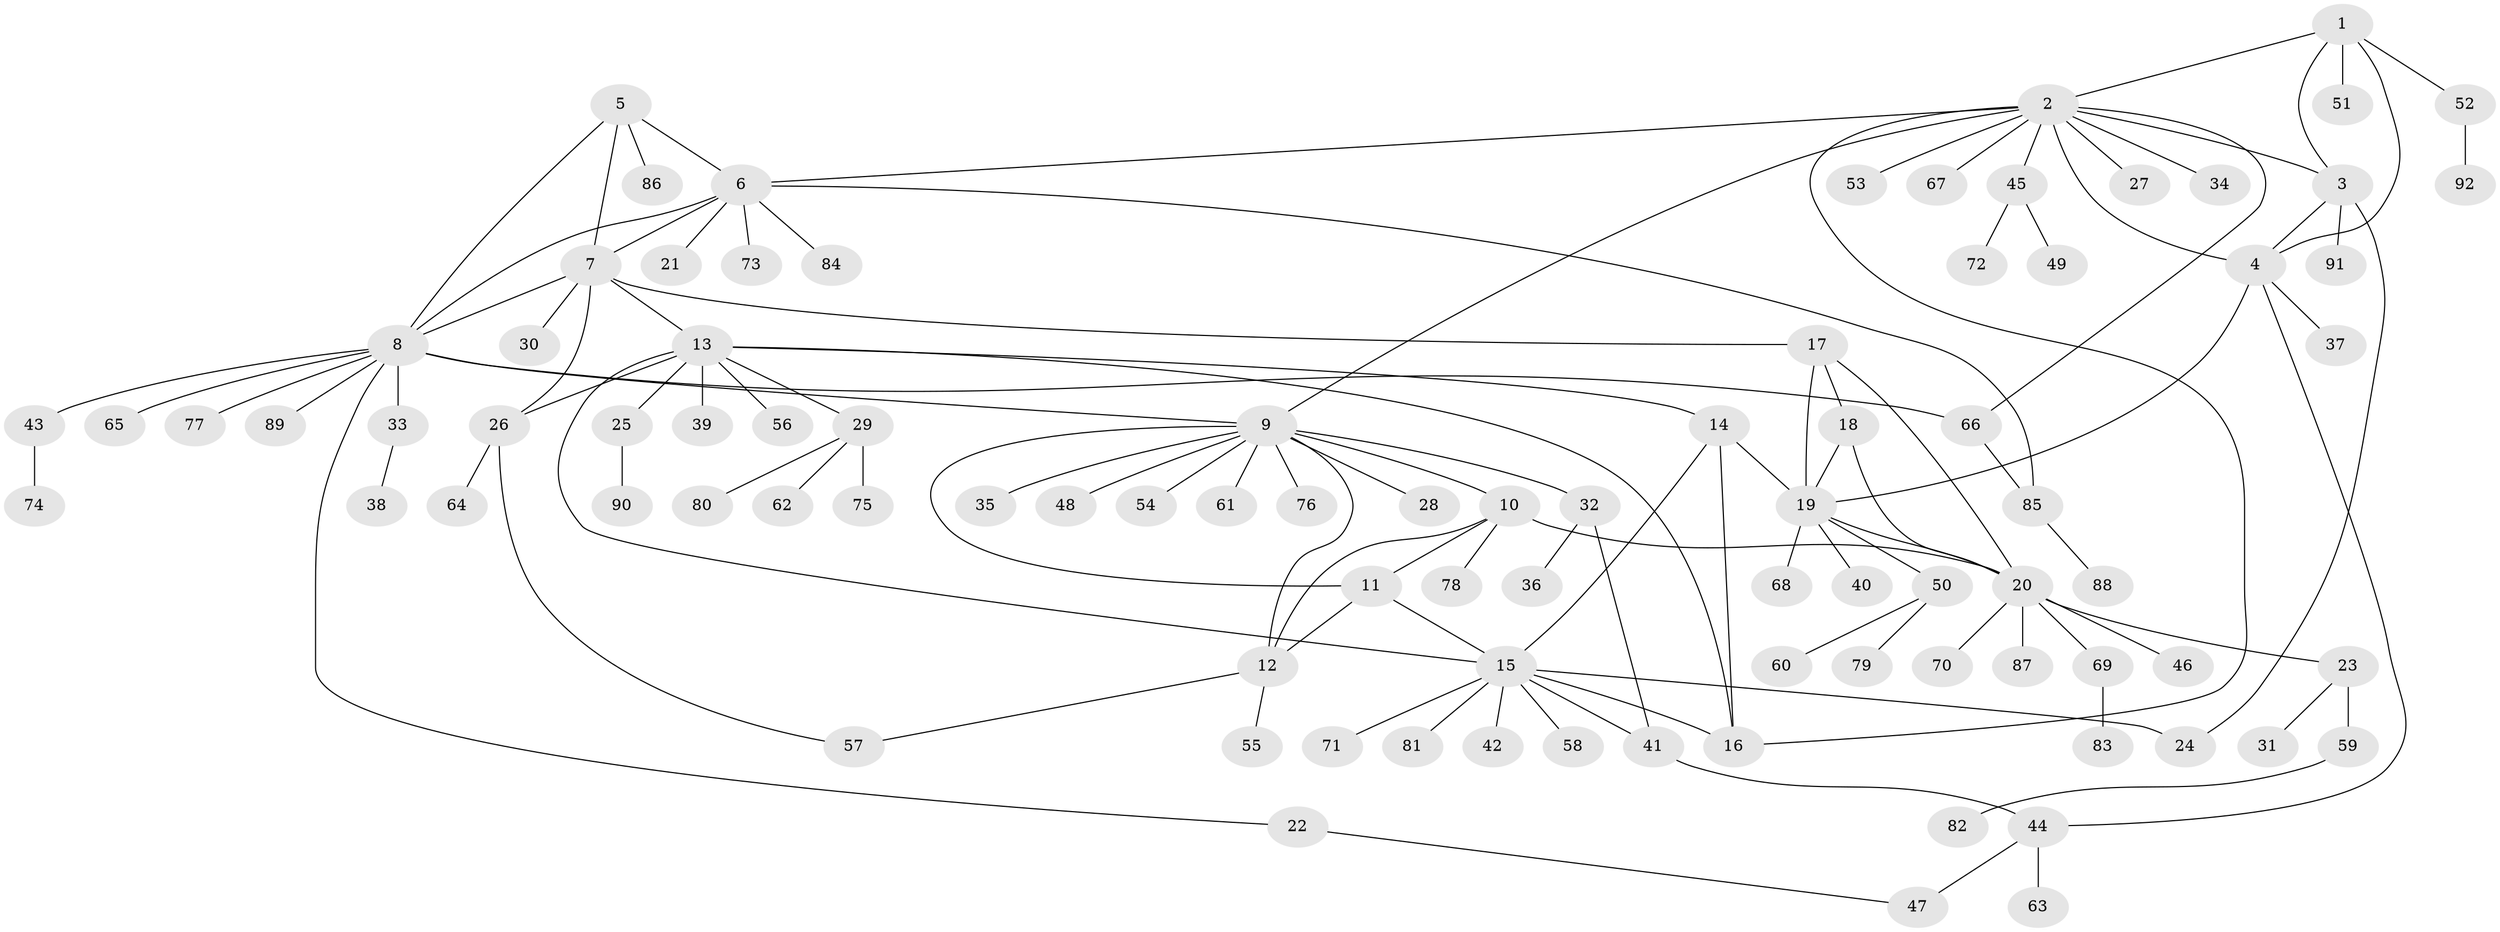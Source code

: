 // Generated by graph-tools (version 1.1) at 2025/02/03/09/25 03:02:45]
// undirected, 92 vertices, 120 edges
graph export_dot {
graph [start="1"]
  node [color=gray90,style=filled];
  1;
  2;
  3;
  4;
  5;
  6;
  7;
  8;
  9;
  10;
  11;
  12;
  13;
  14;
  15;
  16;
  17;
  18;
  19;
  20;
  21;
  22;
  23;
  24;
  25;
  26;
  27;
  28;
  29;
  30;
  31;
  32;
  33;
  34;
  35;
  36;
  37;
  38;
  39;
  40;
  41;
  42;
  43;
  44;
  45;
  46;
  47;
  48;
  49;
  50;
  51;
  52;
  53;
  54;
  55;
  56;
  57;
  58;
  59;
  60;
  61;
  62;
  63;
  64;
  65;
  66;
  67;
  68;
  69;
  70;
  71;
  72;
  73;
  74;
  75;
  76;
  77;
  78;
  79;
  80;
  81;
  82;
  83;
  84;
  85;
  86;
  87;
  88;
  89;
  90;
  91;
  92;
  1 -- 2;
  1 -- 3;
  1 -- 4;
  1 -- 51;
  1 -- 52;
  2 -- 3;
  2 -- 4;
  2 -- 6;
  2 -- 9;
  2 -- 16;
  2 -- 27;
  2 -- 34;
  2 -- 45;
  2 -- 53;
  2 -- 66;
  2 -- 67;
  3 -- 4;
  3 -- 24;
  3 -- 91;
  4 -- 19;
  4 -- 37;
  4 -- 44;
  5 -- 6;
  5 -- 7;
  5 -- 8;
  5 -- 86;
  6 -- 7;
  6 -- 8;
  6 -- 21;
  6 -- 73;
  6 -- 84;
  6 -- 85;
  7 -- 8;
  7 -- 13;
  7 -- 17;
  7 -- 26;
  7 -- 30;
  8 -- 9;
  8 -- 22;
  8 -- 33;
  8 -- 43;
  8 -- 65;
  8 -- 66;
  8 -- 77;
  8 -- 89;
  9 -- 10;
  9 -- 11;
  9 -- 12;
  9 -- 28;
  9 -- 32;
  9 -- 35;
  9 -- 48;
  9 -- 54;
  9 -- 61;
  9 -- 76;
  10 -- 11;
  10 -- 12;
  10 -- 20;
  10 -- 78;
  11 -- 12;
  11 -- 15;
  12 -- 55;
  12 -- 57;
  13 -- 14;
  13 -- 15;
  13 -- 16;
  13 -- 25;
  13 -- 26;
  13 -- 29;
  13 -- 39;
  13 -- 56;
  14 -- 15;
  14 -- 16;
  14 -- 19;
  15 -- 16;
  15 -- 24;
  15 -- 41;
  15 -- 42;
  15 -- 58;
  15 -- 71;
  15 -- 81;
  17 -- 18;
  17 -- 19;
  17 -- 20;
  18 -- 19;
  18 -- 20;
  19 -- 20;
  19 -- 40;
  19 -- 50;
  19 -- 68;
  20 -- 23;
  20 -- 46;
  20 -- 69;
  20 -- 70;
  20 -- 87;
  22 -- 47;
  23 -- 31;
  23 -- 59;
  25 -- 90;
  26 -- 57;
  26 -- 64;
  29 -- 62;
  29 -- 75;
  29 -- 80;
  32 -- 36;
  32 -- 41;
  33 -- 38;
  41 -- 44;
  43 -- 74;
  44 -- 47;
  44 -- 63;
  45 -- 49;
  45 -- 72;
  50 -- 60;
  50 -- 79;
  52 -- 92;
  59 -- 82;
  66 -- 85;
  69 -- 83;
  85 -- 88;
}
